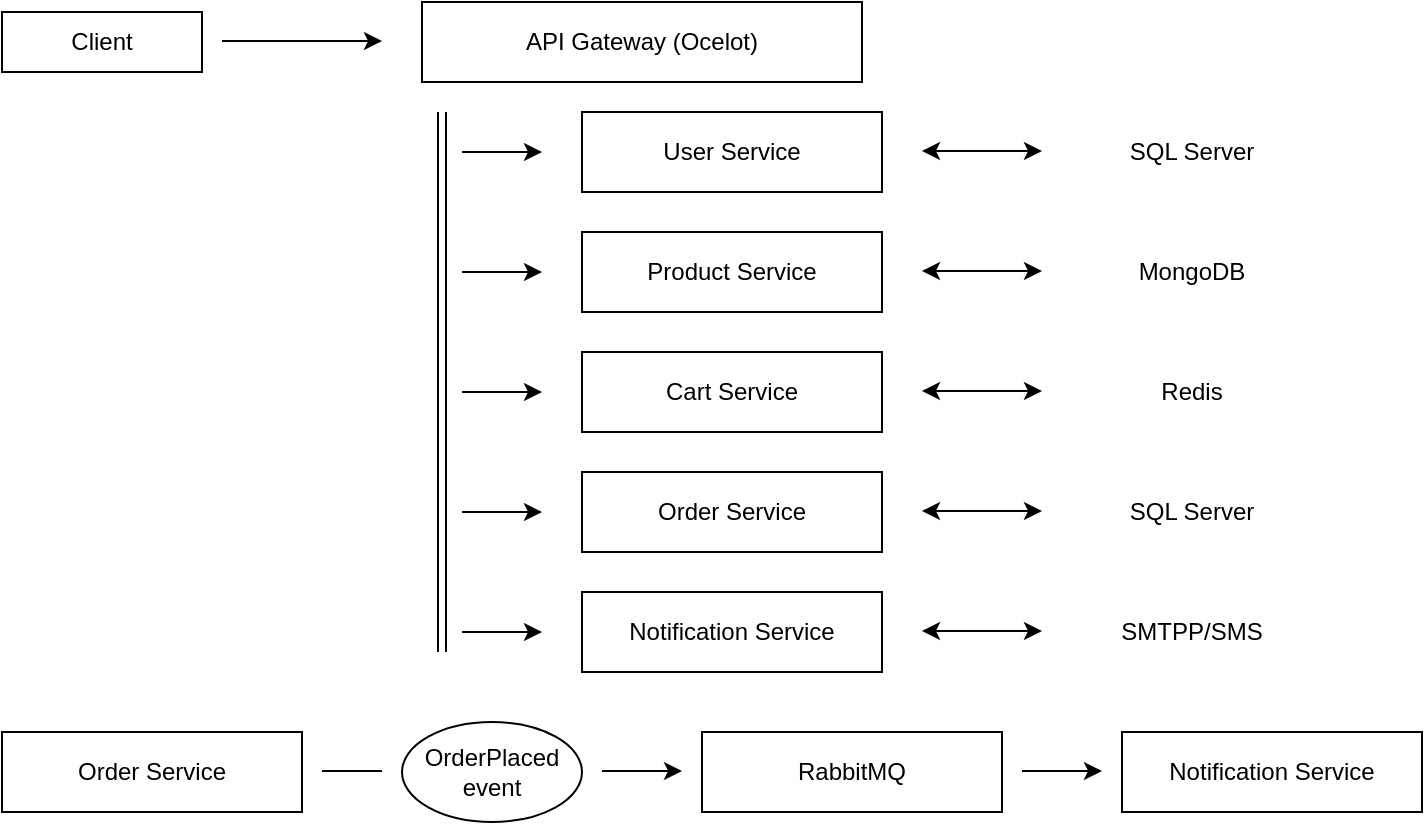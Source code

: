 <mxfile version="26.0.10">
  <diagram name="Página-1" id="KzLhr6WhDuMTuFqagHrq">
    <mxGraphModel dx="1434" dy="746" grid="1" gridSize="10" guides="1" tooltips="1" connect="1" arrows="1" fold="1" page="1" pageScale="1" pageWidth="827" pageHeight="1169" math="0" shadow="0">
      <root>
        <mxCell id="0" />
        <mxCell id="1" parent="0" />
        <mxCell id="bWMmTUcGTRrRct5UcB8n-1" value="Client" style="rounded=0;whiteSpace=wrap;html=1;" vertex="1" parent="1">
          <mxGeometry x="30" y="10" width="100" height="30" as="geometry" />
        </mxCell>
        <mxCell id="bWMmTUcGTRrRct5UcB8n-2" value="" style="endArrow=classic;html=1;rounded=0;" edge="1" parent="1">
          <mxGeometry width="50" height="50" relative="1" as="geometry">
            <mxPoint x="140" y="24.5" as="sourcePoint" />
            <mxPoint x="220" y="24.5" as="targetPoint" />
            <Array as="points">
              <mxPoint x="170" y="24.5" />
            </Array>
          </mxGeometry>
        </mxCell>
        <mxCell id="bWMmTUcGTRrRct5UcB8n-3" value="API Gateway (Ocelot)" style="rounded=0;whiteSpace=wrap;html=1;" vertex="1" parent="1">
          <mxGeometry x="240" y="5" width="220" height="40" as="geometry" />
        </mxCell>
        <mxCell id="bWMmTUcGTRrRct5UcB8n-4" value="" style="endArrow=classic;html=1;rounded=0;" edge="1" parent="1">
          <mxGeometry width="50" height="50" relative="1" as="geometry">
            <mxPoint x="260" y="80" as="sourcePoint" />
            <mxPoint x="300" y="80" as="targetPoint" />
            <Array as="points">
              <mxPoint x="300" y="80" />
            </Array>
          </mxGeometry>
        </mxCell>
        <mxCell id="bWMmTUcGTRrRct5UcB8n-5" value="" style="shape=link;html=1;rounded=0;" edge="1" parent="1">
          <mxGeometry width="100" relative="1" as="geometry">
            <mxPoint x="250" y="60" as="sourcePoint" />
            <mxPoint x="250" y="330" as="targetPoint" />
            <Array as="points">
              <mxPoint x="250" y="190" />
            </Array>
          </mxGeometry>
        </mxCell>
        <mxCell id="bWMmTUcGTRrRct5UcB8n-6" value="" style="endArrow=classic;html=1;rounded=0;" edge="1" parent="1">
          <mxGeometry width="50" height="50" relative="1" as="geometry">
            <mxPoint x="260" y="260" as="sourcePoint" />
            <mxPoint x="300" y="260" as="targetPoint" />
            <Array as="points">
              <mxPoint x="280" y="260" />
              <mxPoint x="300" y="260" />
            </Array>
          </mxGeometry>
        </mxCell>
        <mxCell id="bWMmTUcGTRrRct5UcB8n-7" value="" style="endArrow=classic;html=1;rounded=0;" edge="1" parent="1">
          <mxGeometry width="50" height="50" relative="1" as="geometry">
            <mxPoint x="260" y="140" as="sourcePoint" />
            <mxPoint x="300" y="140" as="targetPoint" />
            <Array as="points">
              <mxPoint x="300" y="140" />
            </Array>
          </mxGeometry>
        </mxCell>
        <mxCell id="bWMmTUcGTRrRct5UcB8n-8" value="" style="endArrow=classic;html=1;rounded=0;" edge="1" parent="1">
          <mxGeometry width="50" height="50" relative="1" as="geometry">
            <mxPoint x="260" y="200" as="sourcePoint" />
            <mxPoint x="300" y="200" as="targetPoint" />
            <Array as="points">
              <mxPoint x="300" y="200" />
            </Array>
          </mxGeometry>
        </mxCell>
        <mxCell id="bWMmTUcGTRrRct5UcB8n-9" value="" style="endArrow=classic;html=1;rounded=0;" edge="1" parent="1">
          <mxGeometry width="50" height="50" relative="1" as="geometry">
            <mxPoint x="260" y="320" as="sourcePoint" />
            <mxPoint x="300" y="320" as="targetPoint" />
            <Array as="points">
              <mxPoint x="300" y="320" />
            </Array>
          </mxGeometry>
        </mxCell>
        <mxCell id="bWMmTUcGTRrRct5UcB8n-10" value="User Service" style="rounded=0;whiteSpace=wrap;html=1;" vertex="1" parent="1">
          <mxGeometry x="320" y="60" width="150" height="40" as="geometry" />
        </mxCell>
        <mxCell id="bWMmTUcGTRrRct5UcB8n-11" value="Product Service" style="rounded=0;whiteSpace=wrap;html=1;" vertex="1" parent="1">
          <mxGeometry x="320" y="120" width="150" height="40" as="geometry" />
        </mxCell>
        <mxCell id="bWMmTUcGTRrRct5UcB8n-12" value="Cart Service" style="rounded=0;whiteSpace=wrap;html=1;" vertex="1" parent="1">
          <mxGeometry x="320" y="180" width="150" height="40" as="geometry" />
        </mxCell>
        <mxCell id="bWMmTUcGTRrRct5UcB8n-13" value="Order Service" style="rounded=0;whiteSpace=wrap;html=1;" vertex="1" parent="1">
          <mxGeometry x="320" y="240" width="150" height="40" as="geometry" />
        </mxCell>
        <mxCell id="bWMmTUcGTRrRct5UcB8n-14" value="Notification Service" style="rounded=0;whiteSpace=wrap;html=1;" vertex="1" parent="1">
          <mxGeometry x="320" y="300" width="150" height="40" as="geometry" />
        </mxCell>
        <mxCell id="bWMmTUcGTRrRct5UcB8n-16" value="" style="endArrow=classic;startArrow=classic;html=1;rounded=0;" edge="1" parent="1">
          <mxGeometry width="50" height="50" relative="1" as="geometry">
            <mxPoint x="490" y="79.5" as="sourcePoint" />
            <mxPoint x="550" y="79.5" as="targetPoint" />
            <Array as="points">
              <mxPoint x="520" y="79.5" />
            </Array>
          </mxGeometry>
        </mxCell>
        <mxCell id="bWMmTUcGTRrRct5UcB8n-17" value="" style="endArrow=classic;startArrow=classic;html=1;rounded=0;" edge="1" parent="1">
          <mxGeometry width="50" height="50" relative="1" as="geometry">
            <mxPoint x="490" y="139.5" as="sourcePoint" />
            <mxPoint x="550" y="139.5" as="targetPoint" />
            <Array as="points">
              <mxPoint x="520" y="139.5" />
            </Array>
          </mxGeometry>
        </mxCell>
        <mxCell id="bWMmTUcGTRrRct5UcB8n-18" value="" style="endArrow=classic;startArrow=classic;html=1;rounded=0;" edge="1" parent="1">
          <mxGeometry width="50" height="50" relative="1" as="geometry">
            <mxPoint x="490" y="199.5" as="sourcePoint" />
            <mxPoint x="550" y="199.5" as="targetPoint" />
            <Array as="points" />
          </mxGeometry>
        </mxCell>
        <mxCell id="bWMmTUcGTRrRct5UcB8n-19" value="" style="endArrow=classic;startArrow=classic;html=1;rounded=0;" edge="1" parent="1">
          <mxGeometry width="50" height="50" relative="1" as="geometry">
            <mxPoint x="490" y="259.5" as="sourcePoint" />
            <mxPoint x="550" y="259.5" as="targetPoint" />
            <Array as="points">
              <mxPoint x="520" y="259.5" />
            </Array>
          </mxGeometry>
        </mxCell>
        <mxCell id="bWMmTUcGTRrRct5UcB8n-20" value="" style="endArrow=classic;startArrow=classic;html=1;rounded=0;" edge="1" parent="1">
          <mxGeometry width="50" height="50" relative="1" as="geometry">
            <mxPoint x="490" y="319.5" as="sourcePoint" />
            <mxPoint x="550" y="319.5" as="targetPoint" />
            <Array as="points">
              <mxPoint x="520" y="319.5" />
            </Array>
          </mxGeometry>
        </mxCell>
        <mxCell id="bWMmTUcGTRrRct5UcB8n-21" value="SQL Server" style="text;html=1;align=center;verticalAlign=middle;whiteSpace=wrap;rounded=0;" vertex="1" parent="1">
          <mxGeometry x="580" y="65" width="90" height="30" as="geometry" />
        </mxCell>
        <mxCell id="bWMmTUcGTRrRct5UcB8n-23" value="MongoDB" style="text;html=1;align=center;verticalAlign=middle;whiteSpace=wrap;rounded=0;" vertex="1" parent="1">
          <mxGeometry x="580" y="125" width="90" height="30" as="geometry" />
        </mxCell>
        <mxCell id="bWMmTUcGTRrRct5UcB8n-24" value="Redis" style="text;html=1;align=center;verticalAlign=middle;whiteSpace=wrap;rounded=0;" vertex="1" parent="1">
          <mxGeometry x="580" y="185" width="90" height="30" as="geometry" />
        </mxCell>
        <mxCell id="bWMmTUcGTRrRct5UcB8n-25" value="SQL Server" style="text;html=1;align=center;verticalAlign=middle;whiteSpace=wrap;rounded=0;" vertex="1" parent="1">
          <mxGeometry x="580" y="245" width="90" height="30" as="geometry" />
        </mxCell>
        <mxCell id="bWMmTUcGTRrRct5UcB8n-26" value="SMTPP/SMS" style="text;html=1;align=center;verticalAlign=middle;whiteSpace=wrap;rounded=0;" vertex="1" parent="1">
          <mxGeometry x="580" y="305" width="90" height="30" as="geometry" />
        </mxCell>
        <mxCell id="bWMmTUcGTRrRct5UcB8n-28" value="Order Service" style="rounded=0;whiteSpace=wrap;html=1;" vertex="1" parent="1">
          <mxGeometry x="30" y="370" width="150" height="40" as="geometry" />
        </mxCell>
        <mxCell id="bWMmTUcGTRrRct5UcB8n-29" value="" style="endArrow=none;html=1;rounded=0;" edge="1" parent="1">
          <mxGeometry width="50" height="50" relative="1" as="geometry">
            <mxPoint x="190" y="389.5" as="sourcePoint" />
            <mxPoint x="220" y="389.5" as="targetPoint" />
          </mxGeometry>
        </mxCell>
        <mxCell id="bWMmTUcGTRrRct5UcB8n-30" value="OrderPlaced event" style="ellipse;whiteSpace=wrap;html=1;" vertex="1" parent="1">
          <mxGeometry x="230" y="365" width="90" height="50" as="geometry" />
        </mxCell>
        <mxCell id="bWMmTUcGTRrRct5UcB8n-31" value="" style="endArrow=classic;html=1;rounded=0;" edge="1" parent="1">
          <mxGeometry width="50" height="50" relative="1" as="geometry">
            <mxPoint x="330" y="389.5" as="sourcePoint" />
            <mxPoint x="370" y="389.5" as="targetPoint" />
            <Array as="points">
              <mxPoint x="370" y="389.5" />
            </Array>
          </mxGeometry>
        </mxCell>
        <mxCell id="bWMmTUcGTRrRct5UcB8n-33" value="RabbitMQ" style="rounded=0;whiteSpace=wrap;html=1;" vertex="1" parent="1">
          <mxGeometry x="380" y="370" width="150" height="40" as="geometry" />
        </mxCell>
        <mxCell id="bWMmTUcGTRrRct5UcB8n-35" value="" style="endArrow=classic;html=1;rounded=0;" edge="1" parent="1">
          <mxGeometry width="50" height="50" relative="1" as="geometry">
            <mxPoint x="540" y="389.5" as="sourcePoint" />
            <mxPoint x="580" y="389.5" as="targetPoint" />
            <Array as="points">
              <mxPoint x="580" y="389.5" />
            </Array>
          </mxGeometry>
        </mxCell>
        <mxCell id="bWMmTUcGTRrRct5UcB8n-36" value="Notification Service" style="rounded=0;whiteSpace=wrap;html=1;" vertex="1" parent="1">
          <mxGeometry x="590" y="370" width="150" height="40" as="geometry" />
        </mxCell>
      </root>
    </mxGraphModel>
  </diagram>
</mxfile>
